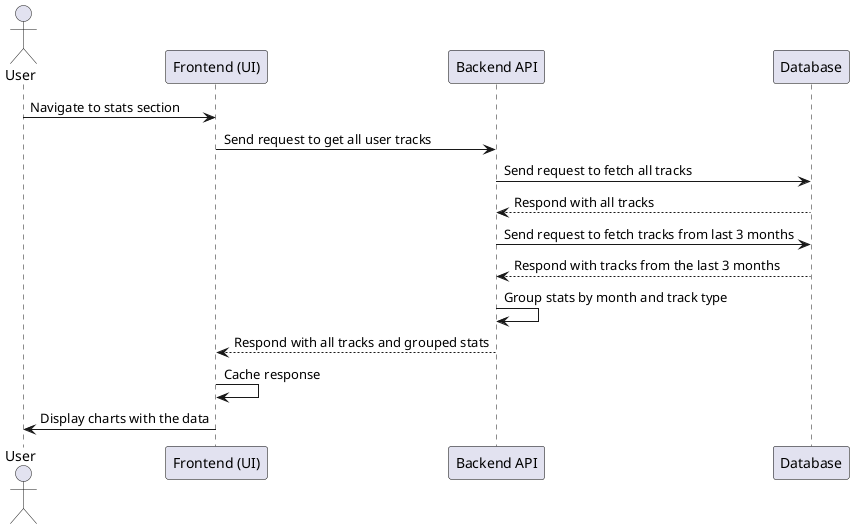 @startuml

skinparam participant {
    FontColor black
    BorderColor black
}

actor User

participant "Frontend (UI)" as UI
participant "Backend API" as API
participant "Database" as DB

User -> UI : Navigate to stats section
UI -> API : Send request to get all user tracks
API -> DB : Send request to fetch all tracks
DB --> API : Respond with all tracks

API -> DB : Send request to fetch tracks from last 3 months
DB --> API : Respond with tracks from the last 3 months

API -> API : Group stats by month and track type
API --> UI : Respond with all tracks and grouped stats

UI -> UI : Cache response
UI -> User : Display charts with the data

@enduml
